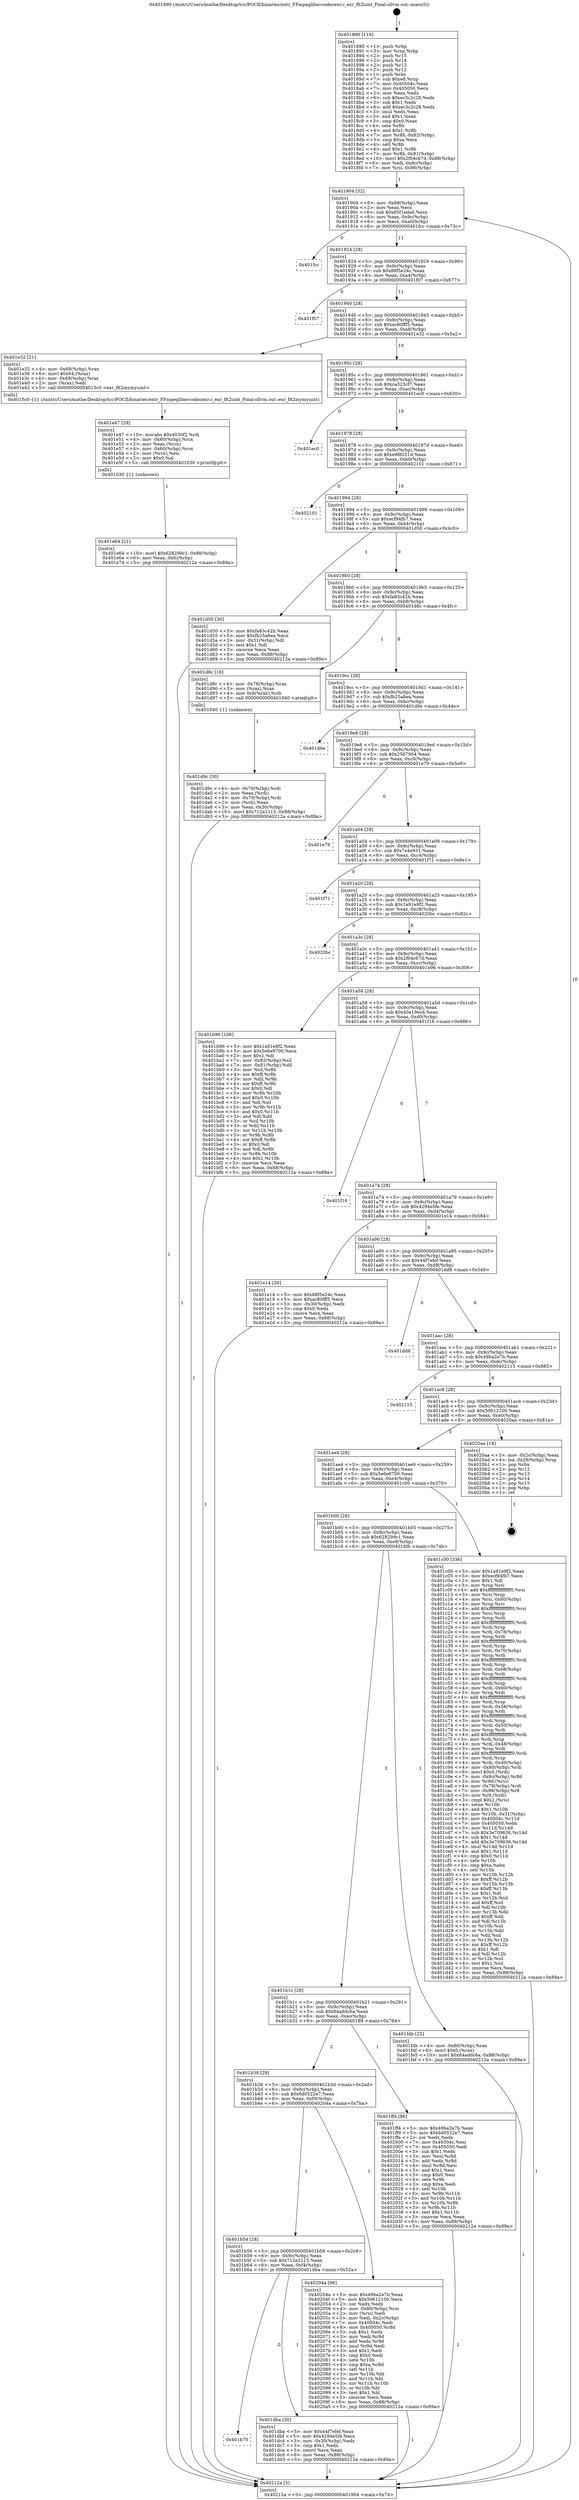 digraph "0x401890" {
  label = "0x401890 (/mnt/c/Users/mathe/Desktop/tcc/POCII/binaries/extr_FFmpeglibavcodecexr.c_exr_flt2uint_Final-ollvm.out::main(0))"
  labelloc = "t"
  node[shape=record]

  Entry [label="",width=0.3,height=0.3,shape=circle,fillcolor=black,style=filled]
  "0x401904" [label="{
     0x401904 [32]\l
     | [instrs]\l
     &nbsp;&nbsp;0x401904 \<+6\>: mov -0x88(%rbp),%eax\l
     &nbsp;&nbsp;0x40190a \<+2\>: mov %eax,%ecx\l
     &nbsp;&nbsp;0x40190c \<+6\>: sub $0x85f1eda0,%ecx\l
     &nbsp;&nbsp;0x401912 \<+6\>: mov %eax,-0x9c(%rbp)\l
     &nbsp;&nbsp;0x401918 \<+6\>: mov %ecx,-0xa0(%rbp)\l
     &nbsp;&nbsp;0x40191e \<+6\>: je 0000000000401fcc \<main+0x73c\>\l
  }"]
  "0x401fcc" [label="{
     0x401fcc\l
  }", style=dashed]
  "0x401924" [label="{
     0x401924 [28]\l
     | [instrs]\l
     &nbsp;&nbsp;0x401924 \<+5\>: jmp 0000000000401929 \<main+0x99\>\l
     &nbsp;&nbsp;0x401929 \<+6\>: mov -0x9c(%rbp),%eax\l
     &nbsp;&nbsp;0x40192f \<+5\>: sub $0x88f5e24c,%eax\l
     &nbsp;&nbsp;0x401934 \<+6\>: mov %eax,-0xa4(%rbp)\l
     &nbsp;&nbsp;0x40193a \<+6\>: je 0000000000401f07 \<main+0x677\>\l
  }"]
  Exit [label="",width=0.3,height=0.3,shape=circle,fillcolor=black,style=filled,peripheries=2]
  "0x401f07" [label="{
     0x401f07\l
  }", style=dashed]
  "0x401940" [label="{
     0x401940 [28]\l
     | [instrs]\l
     &nbsp;&nbsp;0x401940 \<+5\>: jmp 0000000000401945 \<main+0xb5\>\l
     &nbsp;&nbsp;0x401945 \<+6\>: mov -0x9c(%rbp),%eax\l
     &nbsp;&nbsp;0x40194b \<+5\>: sub $0xac80fff5,%eax\l
     &nbsp;&nbsp;0x401950 \<+6\>: mov %eax,-0xa8(%rbp)\l
     &nbsp;&nbsp;0x401956 \<+6\>: je 0000000000401e32 \<main+0x5a2\>\l
  }"]
  "0x401e64" [label="{
     0x401e64 [21]\l
     | [instrs]\l
     &nbsp;&nbsp;0x401e64 \<+10\>: movl $0x628299c1,-0x88(%rbp)\l
     &nbsp;&nbsp;0x401e6e \<+6\>: mov %eax,-0xfc(%rbp)\l
     &nbsp;&nbsp;0x401e74 \<+5\>: jmp 000000000040212a \<main+0x89a\>\l
  }"]
  "0x401e32" [label="{
     0x401e32 [21]\l
     | [instrs]\l
     &nbsp;&nbsp;0x401e32 \<+4\>: mov -0x68(%rbp),%rax\l
     &nbsp;&nbsp;0x401e36 \<+6\>: movl $0x64,(%rax)\l
     &nbsp;&nbsp;0x401e3c \<+4\>: mov -0x68(%rbp),%rax\l
     &nbsp;&nbsp;0x401e40 \<+2\>: mov (%rax),%edi\l
     &nbsp;&nbsp;0x401e42 \<+5\>: call 00000000004015c0 \<exr_flt2mymyuint\>\l
     | [calls]\l
     &nbsp;&nbsp;0x4015c0 \{1\} (/mnt/c/Users/mathe/Desktop/tcc/POCII/binaries/extr_FFmpeglibavcodecexr.c_exr_flt2uint_Final-ollvm.out::exr_flt2mymyuint)\l
  }"]
  "0x40195c" [label="{
     0x40195c [28]\l
     | [instrs]\l
     &nbsp;&nbsp;0x40195c \<+5\>: jmp 0000000000401961 \<main+0xd1\>\l
     &nbsp;&nbsp;0x401961 \<+6\>: mov -0x9c(%rbp),%eax\l
     &nbsp;&nbsp;0x401967 \<+5\>: sub $0xca323cf7,%eax\l
     &nbsp;&nbsp;0x40196c \<+6\>: mov %eax,-0xac(%rbp)\l
     &nbsp;&nbsp;0x401972 \<+6\>: je 0000000000401ec0 \<main+0x630\>\l
  }"]
  "0x401e47" [label="{
     0x401e47 [29]\l
     | [instrs]\l
     &nbsp;&nbsp;0x401e47 \<+10\>: movabs $0x4030f2,%rdi\l
     &nbsp;&nbsp;0x401e51 \<+4\>: mov -0x60(%rbp),%rcx\l
     &nbsp;&nbsp;0x401e55 \<+2\>: mov %eax,(%rcx)\l
     &nbsp;&nbsp;0x401e57 \<+4\>: mov -0x60(%rbp),%rcx\l
     &nbsp;&nbsp;0x401e5b \<+2\>: mov (%rcx),%esi\l
     &nbsp;&nbsp;0x401e5d \<+2\>: mov $0x0,%al\l
     &nbsp;&nbsp;0x401e5f \<+5\>: call 0000000000401030 \<printf@plt\>\l
     | [calls]\l
     &nbsp;&nbsp;0x401030 \{1\} (unknown)\l
  }"]
  "0x401ec0" [label="{
     0x401ec0\l
  }", style=dashed]
  "0x401978" [label="{
     0x401978 [28]\l
     | [instrs]\l
     &nbsp;&nbsp;0x401978 \<+5\>: jmp 000000000040197d \<main+0xed\>\l
     &nbsp;&nbsp;0x40197d \<+6\>: mov -0x9c(%rbp),%eax\l
     &nbsp;&nbsp;0x401983 \<+5\>: sub $0xe98f251d,%eax\l
     &nbsp;&nbsp;0x401988 \<+6\>: mov %eax,-0xb0(%rbp)\l
     &nbsp;&nbsp;0x40198e \<+6\>: je 0000000000402101 \<main+0x871\>\l
  }"]
  "0x401b70" [label="{
     0x401b70\l
  }", style=dashed]
  "0x402101" [label="{
     0x402101\l
  }", style=dashed]
  "0x401994" [label="{
     0x401994 [28]\l
     | [instrs]\l
     &nbsp;&nbsp;0x401994 \<+5\>: jmp 0000000000401999 \<main+0x109\>\l
     &nbsp;&nbsp;0x401999 \<+6\>: mov -0x9c(%rbp),%eax\l
     &nbsp;&nbsp;0x40199f \<+5\>: sub $0xecf94fb7,%eax\l
     &nbsp;&nbsp;0x4019a4 \<+6\>: mov %eax,-0xb4(%rbp)\l
     &nbsp;&nbsp;0x4019aa \<+6\>: je 0000000000401d50 \<main+0x4c0\>\l
  }"]
  "0x401dba" [label="{
     0x401dba [30]\l
     | [instrs]\l
     &nbsp;&nbsp;0x401dba \<+5\>: mov $0x44f7efef,%eax\l
     &nbsp;&nbsp;0x401dbf \<+5\>: mov $0x4294e5fe,%ecx\l
     &nbsp;&nbsp;0x401dc4 \<+3\>: mov -0x30(%rbp),%edx\l
     &nbsp;&nbsp;0x401dc7 \<+3\>: cmp $0x1,%edx\l
     &nbsp;&nbsp;0x401dca \<+3\>: cmovl %ecx,%eax\l
     &nbsp;&nbsp;0x401dcd \<+6\>: mov %eax,-0x88(%rbp)\l
     &nbsp;&nbsp;0x401dd3 \<+5\>: jmp 000000000040212a \<main+0x89a\>\l
  }"]
  "0x401d50" [label="{
     0x401d50 [30]\l
     | [instrs]\l
     &nbsp;&nbsp;0x401d50 \<+5\>: mov $0xfa83c42b,%eax\l
     &nbsp;&nbsp;0x401d55 \<+5\>: mov $0xfb25a8ea,%ecx\l
     &nbsp;&nbsp;0x401d5a \<+3\>: mov -0x31(%rbp),%dl\l
     &nbsp;&nbsp;0x401d5d \<+3\>: test $0x1,%dl\l
     &nbsp;&nbsp;0x401d60 \<+3\>: cmovne %ecx,%eax\l
     &nbsp;&nbsp;0x401d63 \<+6\>: mov %eax,-0x88(%rbp)\l
     &nbsp;&nbsp;0x401d69 \<+5\>: jmp 000000000040212a \<main+0x89a\>\l
  }"]
  "0x4019b0" [label="{
     0x4019b0 [28]\l
     | [instrs]\l
     &nbsp;&nbsp;0x4019b0 \<+5\>: jmp 00000000004019b5 \<main+0x125\>\l
     &nbsp;&nbsp;0x4019b5 \<+6\>: mov -0x9c(%rbp),%eax\l
     &nbsp;&nbsp;0x4019bb \<+5\>: sub $0xfa83c42b,%eax\l
     &nbsp;&nbsp;0x4019c0 \<+6\>: mov %eax,-0xb8(%rbp)\l
     &nbsp;&nbsp;0x4019c6 \<+6\>: je 0000000000401d8c \<main+0x4fc\>\l
  }"]
  "0x401b54" [label="{
     0x401b54 [28]\l
     | [instrs]\l
     &nbsp;&nbsp;0x401b54 \<+5\>: jmp 0000000000401b59 \<main+0x2c9\>\l
     &nbsp;&nbsp;0x401b59 \<+6\>: mov -0x9c(%rbp),%eax\l
     &nbsp;&nbsp;0x401b5f \<+5\>: sub $0x712e2115,%eax\l
     &nbsp;&nbsp;0x401b64 \<+6\>: mov %eax,-0xf4(%rbp)\l
     &nbsp;&nbsp;0x401b6a \<+6\>: je 0000000000401dba \<main+0x52a\>\l
  }"]
  "0x401d8c" [label="{
     0x401d8c [16]\l
     | [instrs]\l
     &nbsp;&nbsp;0x401d8c \<+4\>: mov -0x78(%rbp),%rax\l
     &nbsp;&nbsp;0x401d90 \<+3\>: mov (%rax),%rax\l
     &nbsp;&nbsp;0x401d93 \<+4\>: mov 0x8(%rax),%rdi\l
     &nbsp;&nbsp;0x401d97 \<+5\>: call 0000000000401040 \<atoi@plt\>\l
     | [calls]\l
     &nbsp;&nbsp;0x401040 \{1\} (unknown)\l
  }"]
  "0x4019cc" [label="{
     0x4019cc [28]\l
     | [instrs]\l
     &nbsp;&nbsp;0x4019cc \<+5\>: jmp 00000000004019d1 \<main+0x141\>\l
     &nbsp;&nbsp;0x4019d1 \<+6\>: mov -0x9c(%rbp),%eax\l
     &nbsp;&nbsp;0x4019d7 \<+5\>: sub $0xfb25a8ea,%eax\l
     &nbsp;&nbsp;0x4019dc \<+6\>: mov %eax,-0xbc(%rbp)\l
     &nbsp;&nbsp;0x4019e2 \<+6\>: je 0000000000401d6e \<main+0x4de\>\l
  }"]
  "0x40204a" [label="{
     0x40204a [96]\l
     | [instrs]\l
     &nbsp;&nbsp;0x40204a \<+5\>: mov $0x49ba2e7b,%eax\l
     &nbsp;&nbsp;0x40204f \<+5\>: mov $0x50612100,%ecx\l
     &nbsp;&nbsp;0x402054 \<+2\>: xor %edx,%edx\l
     &nbsp;&nbsp;0x402056 \<+4\>: mov -0x80(%rbp),%rsi\l
     &nbsp;&nbsp;0x40205a \<+2\>: mov (%rsi),%edi\l
     &nbsp;&nbsp;0x40205c \<+3\>: mov %edi,-0x2c(%rbp)\l
     &nbsp;&nbsp;0x40205f \<+7\>: mov 0x40504c,%edi\l
     &nbsp;&nbsp;0x402066 \<+8\>: mov 0x405050,%r8d\l
     &nbsp;&nbsp;0x40206e \<+3\>: sub $0x1,%edx\l
     &nbsp;&nbsp;0x402071 \<+3\>: mov %edi,%r9d\l
     &nbsp;&nbsp;0x402074 \<+3\>: add %edx,%r9d\l
     &nbsp;&nbsp;0x402077 \<+4\>: imul %r9d,%edi\l
     &nbsp;&nbsp;0x40207b \<+3\>: and $0x1,%edi\l
     &nbsp;&nbsp;0x40207e \<+3\>: cmp $0x0,%edi\l
     &nbsp;&nbsp;0x402081 \<+4\>: sete %r10b\l
     &nbsp;&nbsp;0x402085 \<+4\>: cmp $0xa,%r8d\l
     &nbsp;&nbsp;0x402089 \<+4\>: setl %r11b\l
     &nbsp;&nbsp;0x40208d \<+3\>: mov %r10b,%bl\l
     &nbsp;&nbsp;0x402090 \<+3\>: and %r11b,%bl\l
     &nbsp;&nbsp;0x402093 \<+3\>: xor %r11b,%r10b\l
     &nbsp;&nbsp;0x402096 \<+3\>: or %r10b,%bl\l
     &nbsp;&nbsp;0x402099 \<+3\>: test $0x1,%bl\l
     &nbsp;&nbsp;0x40209c \<+3\>: cmovne %ecx,%eax\l
     &nbsp;&nbsp;0x40209f \<+6\>: mov %eax,-0x88(%rbp)\l
     &nbsp;&nbsp;0x4020a5 \<+5\>: jmp 000000000040212a \<main+0x89a\>\l
  }"]
  "0x401d6e" [label="{
     0x401d6e\l
  }", style=dashed]
  "0x4019e8" [label="{
     0x4019e8 [28]\l
     | [instrs]\l
     &nbsp;&nbsp;0x4019e8 \<+5\>: jmp 00000000004019ed \<main+0x15d\>\l
     &nbsp;&nbsp;0x4019ed \<+6\>: mov -0x9c(%rbp),%eax\l
     &nbsp;&nbsp;0x4019f3 \<+5\>: sub $0x2567904,%eax\l
     &nbsp;&nbsp;0x4019f8 \<+6\>: mov %eax,-0xc0(%rbp)\l
     &nbsp;&nbsp;0x4019fe \<+6\>: je 0000000000401e79 \<main+0x5e9\>\l
  }"]
  "0x401b38" [label="{
     0x401b38 [28]\l
     | [instrs]\l
     &nbsp;&nbsp;0x401b38 \<+5\>: jmp 0000000000401b3d \<main+0x2ad\>\l
     &nbsp;&nbsp;0x401b3d \<+6\>: mov -0x9c(%rbp),%eax\l
     &nbsp;&nbsp;0x401b43 \<+5\>: sub $0x6d0522e7,%eax\l
     &nbsp;&nbsp;0x401b48 \<+6\>: mov %eax,-0xf0(%rbp)\l
     &nbsp;&nbsp;0x401b4e \<+6\>: je 000000000040204a \<main+0x7ba\>\l
  }"]
  "0x401e79" [label="{
     0x401e79\l
  }", style=dashed]
  "0x401a04" [label="{
     0x401a04 [28]\l
     | [instrs]\l
     &nbsp;&nbsp;0x401a04 \<+5\>: jmp 0000000000401a09 \<main+0x179\>\l
     &nbsp;&nbsp;0x401a09 \<+6\>: mov -0x9c(%rbp),%eax\l
     &nbsp;&nbsp;0x401a0f \<+5\>: sub $0x7e4e931,%eax\l
     &nbsp;&nbsp;0x401a14 \<+6\>: mov %eax,-0xc4(%rbp)\l
     &nbsp;&nbsp;0x401a1a \<+6\>: je 0000000000401f71 \<main+0x6e1\>\l
  }"]
  "0x401ff4" [label="{
     0x401ff4 [86]\l
     | [instrs]\l
     &nbsp;&nbsp;0x401ff4 \<+5\>: mov $0x49ba2e7b,%eax\l
     &nbsp;&nbsp;0x401ff9 \<+5\>: mov $0x6d0522e7,%ecx\l
     &nbsp;&nbsp;0x401ffe \<+2\>: xor %edx,%edx\l
     &nbsp;&nbsp;0x402000 \<+7\>: mov 0x40504c,%esi\l
     &nbsp;&nbsp;0x402007 \<+7\>: mov 0x405050,%edi\l
     &nbsp;&nbsp;0x40200e \<+3\>: sub $0x1,%edx\l
     &nbsp;&nbsp;0x402011 \<+3\>: mov %esi,%r8d\l
     &nbsp;&nbsp;0x402014 \<+3\>: add %edx,%r8d\l
     &nbsp;&nbsp;0x402017 \<+4\>: imul %r8d,%esi\l
     &nbsp;&nbsp;0x40201b \<+3\>: and $0x1,%esi\l
     &nbsp;&nbsp;0x40201e \<+3\>: cmp $0x0,%esi\l
     &nbsp;&nbsp;0x402021 \<+4\>: sete %r9b\l
     &nbsp;&nbsp;0x402025 \<+3\>: cmp $0xa,%edi\l
     &nbsp;&nbsp;0x402028 \<+4\>: setl %r10b\l
     &nbsp;&nbsp;0x40202c \<+3\>: mov %r9b,%r11b\l
     &nbsp;&nbsp;0x40202f \<+3\>: and %r10b,%r11b\l
     &nbsp;&nbsp;0x402032 \<+3\>: xor %r10b,%r9b\l
     &nbsp;&nbsp;0x402035 \<+3\>: or %r9b,%r11b\l
     &nbsp;&nbsp;0x402038 \<+4\>: test $0x1,%r11b\l
     &nbsp;&nbsp;0x40203c \<+3\>: cmovne %ecx,%eax\l
     &nbsp;&nbsp;0x40203f \<+6\>: mov %eax,-0x88(%rbp)\l
     &nbsp;&nbsp;0x402045 \<+5\>: jmp 000000000040212a \<main+0x89a\>\l
  }"]
  "0x401f71" [label="{
     0x401f71\l
  }", style=dashed]
  "0x401a20" [label="{
     0x401a20 [28]\l
     | [instrs]\l
     &nbsp;&nbsp;0x401a20 \<+5\>: jmp 0000000000401a25 \<main+0x195\>\l
     &nbsp;&nbsp;0x401a25 \<+6\>: mov -0x9c(%rbp),%eax\l
     &nbsp;&nbsp;0x401a2b \<+5\>: sub $0x1a91e9f2,%eax\l
     &nbsp;&nbsp;0x401a30 \<+6\>: mov %eax,-0xc8(%rbp)\l
     &nbsp;&nbsp;0x401a36 \<+6\>: je 00000000004020bc \<main+0x82c\>\l
  }"]
  "0x401b1c" [label="{
     0x401b1c [28]\l
     | [instrs]\l
     &nbsp;&nbsp;0x401b1c \<+5\>: jmp 0000000000401b21 \<main+0x291\>\l
     &nbsp;&nbsp;0x401b21 \<+6\>: mov -0x9c(%rbp),%eax\l
     &nbsp;&nbsp;0x401b27 \<+5\>: sub $0x64addc6a,%eax\l
     &nbsp;&nbsp;0x401b2c \<+6\>: mov %eax,-0xec(%rbp)\l
     &nbsp;&nbsp;0x401b32 \<+6\>: je 0000000000401ff4 \<main+0x764\>\l
  }"]
  "0x4020bc" [label="{
     0x4020bc\l
  }", style=dashed]
  "0x401a3c" [label="{
     0x401a3c [28]\l
     | [instrs]\l
     &nbsp;&nbsp;0x401a3c \<+5\>: jmp 0000000000401a41 \<main+0x1b1\>\l
     &nbsp;&nbsp;0x401a41 \<+6\>: mov -0x9c(%rbp),%eax\l
     &nbsp;&nbsp;0x401a47 \<+5\>: sub $0x2f04c67d,%eax\l
     &nbsp;&nbsp;0x401a4c \<+6\>: mov %eax,-0xcc(%rbp)\l
     &nbsp;&nbsp;0x401a52 \<+6\>: je 0000000000401b96 \<main+0x306\>\l
  }"]
  "0x401fdb" [label="{
     0x401fdb [25]\l
     | [instrs]\l
     &nbsp;&nbsp;0x401fdb \<+4\>: mov -0x80(%rbp),%rax\l
     &nbsp;&nbsp;0x401fdf \<+6\>: movl $0x0,(%rax)\l
     &nbsp;&nbsp;0x401fe5 \<+10\>: movl $0x64addc6a,-0x88(%rbp)\l
     &nbsp;&nbsp;0x401fef \<+5\>: jmp 000000000040212a \<main+0x89a\>\l
  }"]
  "0x401b96" [label="{
     0x401b96 [106]\l
     | [instrs]\l
     &nbsp;&nbsp;0x401b96 \<+5\>: mov $0x1a91e9f2,%eax\l
     &nbsp;&nbsp;0x401b9b \<+5\>: mov $0x5e6e9700,%ecx\l
     &nbsp;&nbsp;0x401ba0 \<+2\>: mov $0x1,%dl\l
     &nbsp;&nbsp;0x401ba2 \<+7\>: mov -0x82(%rbp),%sil\l
     &nbsp;&nbsp;0x401ba9 \<+7\>: mov -0x81(%rbp),%dil\l
     &nbsp;&nbsp;0x401bb0 \<+3\>: mov %sil,%r8b\l
     &nbsp;&nbsp;0x401bb3 \<+4\>: xor $0xff,%r8b\l
     &nbsp;&nbsp;0x401bb7 \<+3\>: mov %dil,%r9b\l
     &nbsp;&nbsp;0x401bba \<+4\>: xor $0xff,%r9b\l
     &nbsp;&nbsp;0x401bbe \<+3\>: xor $0x0,%dl\l
     &nbsp;&nbsp;0x401bc1 \<+3\>: mov %r8b,%r10b\l
     &nbsp;&nbsp;0x401bc4 \<+4\>: and $0x0,%r10b\l
     &nbsp;&nbsp;0x401bc8 \<+3\>: and %dl,%sil\l
     &nbsp;&nbsp;0x401bcb \<+3\>: mov %r9b,%r11b\l
     &nbsp;&nbsp;0x401bce \<+4\>: and $0x0,%r11b\l
     &nbsp;&nbsp;0x401bd2 \<+3\>: and %dl,%dil\l
     &nbsp;&nbsp;0x401bd5 \<+3\>: or %sil,%r10b\l
     &nbsp;&nbsp;0x401bd8 \<+3\>: or %dil,%r11b\l
     &nbsp;&nbsp;0x401bdb \<+3\>: xor %r11b,%r10b\l
     &nbsp;&nbsp;0x401bde \<+3\>: or %r9b,%r8b\l
     &nbsp;&nbsp;0x401be1 \<+4\>: xor $0xff,%r8b\l
     &nbsp;&nbsp;0x401be5 \<+3\>: or $0x0,%dl\l
     &nbsp;&nbsp;0x401be8 \<+3\>: and %dl,%r8b\l
     &nbsp;&nbsp;0x401beb \<+3\>: or %r8b,%r10b\l
     &nbsp;&nbsp;0x401bee \<+4\>: test $0x1,%r10b\l
     &nbsp;&nbsp;0x401bf2 \<+3\>: cmovne %ecx,%eax\l
     &nbsp;&nbsp;0x401bf5 \<+6\>: mov %eax,-0x88(%rbp)\l
     &nbsp;&nbsp;0x401bfb \<+5\>: jmp 000000000040212a \<main+0x89a\>\l
  }"]
  "0x401a58" [label="{
     0x401a58 [28]\l
     | [instrs]\l
     &nbsp;&nbsp;0x401a58 \<+5\>: jmp 0000000000401a5d \<main+0x1cd\>\l
     &nbsp;&nbsp;0x401a5d \<+6\>: mov -0x9c(%rbp),%eax\l
     &nbsp;&nbsp;0x401a63 \<+5\>: sub $0x40a19ecd,%eax\l
     &nbsp;&nbsp;0x401a68 \<+6\>: mov %eax,-0xd0(%rbp)\l
     &nbsp;&nbsp;0x401a6e \<+6\>: je 0000000000401f16 \<main+0x686\>\l
  }"]
  "0x40212a" [label="{
     0x40212a [5]\l
     | [instrs]\l
     &nbsp;&nbsp;0x40212a \<+5\>: jmp 0000000000401904 \<main+0x74\>\l
  }"]
  "0x401890" [label="{
     0x401890 [116]\l
     | [instrs]\l
     &nbsp;&nbsp;0x401890 \<+1\>: push %rbp\l
     &nbsp;&nbsp;0x401891 \<+3\>: mov %rsp,%rbp\l
     &nbsp;&nbsp;0x401894 \<+2\>: push %r15\l
     &nbsp;&nbsp;0x401896 \<+2\>: push %r14\l
     &nbsp;&nbsp;0x401898 \<+2\>: push %r13\l
     &nbsp;&nbsp;0x40189a \<+2\>: push %r12\l
     &nbsp;&nbsp;0x40189c \<+1\>: push %rbx\l
     &nbsp;&nbsp;0x40189d \<+7\>: sub $0xe8,%rsp\l
     &nbsp;&nbsp;0x4018a4 \<+7\>: mov 0x40504c,%eax\l
     &nbsp;&nbsp;0x4018ab \<+7\>: mov 0x405050,%ecx\l
     &nbsp;&nbsp;0x4018b2 \<+2\>: mov %eax,%edx\l
     &nbsp;&nbsp;0x4018b4 \<+6\>: sub $0xec3c2c28,%edx\l
     &nbsp;&nbsp;0x4018ba \<+3\>: sub $0x1,%edx\l
     &nbsp;&nbsp;0x4018bd \<+6\>: add $0xec3c2c28,%edx\l
     &nbsp;&nbsp;0x4018c3 \<+3\>: imul %edx,%eax\l
     &nbsp;&nbsp;0x4018c6 \<+3\>: and $0x1,%eax\l
     &nbsp;&nbsp;0x4018c9 \<+3\>: cmp $0x0,%eax\l
     &nbsp;&nbsp;0x4018cc \<+4\>: sete %r8b\l
     &nbsp;&nbsp;0x4018d0 \<+4\>: and $0x1,%r8b\l
     &nbsp;&nbsp;0x4018d4 \<+7\>: mov %r8b,-0x82(%rbp)\l
     &nbsp;&nbsp;0x4018db \<+3\>: cmp $0xa,%ecx\l
     &nbsp;&nbsp;0x4018de \<+4\>: setl %r8b\l
     &nbsp;&nbsp;0x4018e2 \<+4\>: and $0x1,%r8b\l
     &nbsp;&nbsp;0x4018e6 \<+7\>: mov %r8b,-0x81(%rbp)\l
     &nbsp;&nbsp;0x4018ed \<+10\>: movl $0x2f04c67d,-0x88(%rbp)\l
     &nbsp;&nbsp;0x4018f7 \<+6\>: mov %edi,-0x8c(%rbp)\l
     &nbsp;&nbsp;0x4018fd \<+7\>: mov %rsi,-0x98(%rbp)\l
  }"]
  "0x401d9c" [label="{
     0x401d9c [30]\l
     | [instrs]\l
     &nbsp;&nbsp;0x401d9c \<+4\>: mov -0x70(%rbp),%rdi\l
     &nbsp;&nbsp;0x401da0 \<+2\>: mov %eax,(%rdi)\l
     &nbsp;&nbsp;0x401da2 \<+4\>: mov -0x70(%rbp),%rdi\l
     &nbsp;&nbsp;0x401da6 \<+2\>: mov (%rdi),%eax\l
     &nbsp;&nbsp;0x401da8 \<+3\>: mov %eax,-0x30(%rbp)\l
     &nbsp;&nbsp;0x401dab \<+10\>: movl $0x712e2115,-0x88(%rbp)\l
     &nbsp;&nbsp;0x401db5 \<+5\>: jmp 000000000040212a \<main+0x89a\>\l
  }"]
  "0x401f16" [label="{
     0x401f16\l
  }", style=dashed]
  "0x401a74" [label="{
     0x401a74 [28]\l
     | [instrs]\l
     &nbsp;&nbsp;0x401a74 \<+5\>: jmp 0000000000401a79 \<main+0x1e9\>\l
     &nbsp;&nbsp;0x401a79 \<+6\>: mov -0x9c(%rbp),%eax\l
     &nbsp;&nbsp;0x401a7f \<+5\>: sub $0x4294e5fe,%eax\l
     &nbsp;&nbsp;0x401a84 \<+6\>: mov %eax,-0xd4(%rbp)\l
     &nbsp;&nbsp;0x401a8a \<+6\>: je 0000000000401e14 \<main+0x584\>\l
  }"]
  "0x401b00" [label="{
     0x401b00 [28]\l
     | [instrs]\l
     &nbsp;&nbsp;0x401b00 \<+5\>: jmp 0000000000401b05 \<main+0x275\>\l
     &nbsp;&nbsp;0x401b05 \<+6\>: mov -0x9c(%rbp),%eax\l
     &nbsp;&nbsp;0x401b0b \<+5\>: sub $0x628299c1,%eax\l
     &nbsp;&nbsp;0x401b10 \<+6\>: mov %eax,-0xe8(%rbp)\l
     &nbsp;&nbsp;0x401b16 \<+6\>: je 0000000000401fdb \<main+0x74b\>\l
  }"]
  "0x401e14" [label="{
     0x401e14 [30]\l
     | [instrs]\l
     &nbsp;&nbsp;0x401e14 \<+5\>: mov $0x88f5e24c,%eax\l
     &nbsp;&nbsp;0x401e19 \<+5\>: mov $0xac80fff5,%ecx\l
     &nbsp;&nbsp;0x401e1e \<+3\>: mov -0x30(%rbp),%edx\l
     &nbsp;&nbsp;0x401e21 \<+3\>: cmp $0x0,%edx\l
     &nbsp;&nbsp;0x401e24 \<+3\>: cmove %ecx,%eax\l
     &nbsp;&nbsp;0x401e27 \<+6\>: mov %eax,-0x88(%rbp)\l
     &nbsp;&nbsp;0x401e2d \<+5\>: jmp 000000000040212a \<main+0x89a\>\l
  }"]
  "0x401a90" [label="{
     0x401a90 [28]\l
     | [instrs]\l
     &nbsp;&nbsp;0x401a90 \<+5\>: jmp 0000000000401a95 \<main+0x205\>\l
     &nbsp;&nbsp;0x401a95 \<+6\>: mov -0x9c(%rbp),%eax\l
     &nbsp;&nbsp;0x401a9b \<+5\>: sub $0x44f7efef,%eax\l
     &nbsp;&nbsp;0x401aa0 \<+6\>: mov %eax,-0xd8(%rbp)\l
     &nbsp;&nbsp;0x401aa6 \<+6\>: je 0000000000401dd8 \<main+0x548\>\l
  }"]
  "0x401c00" [label="{
     0x401c00 [336]\l
     | [instrs]\l
     &nbsp;&nbsp;0x401c00 \<+5\>: mov $0x1a91e9f2,%eax\l
     &nbsp;&nbsp;0x401c05 \<+5\>: mov $0xecf94fb7,%ecx\l
     &nbsp;&nbsp;0x401c0a \<+2\>: mov $0x1,%dl\l
     &nbsp;&nbsp;0x401c0c \<+3\>: mov %rsp,%rsi\l
     &nbsp;&nbsp;0x401c0f \<+4\>: add $0xfffffffffffffff0,%rsi\l
     &nbsp;&nbsp;0x401c13 \<+3\>: mov %rsi,%rsp\l
     &nbsp;&nbsp;0x401c16 \<+4\>: mov %rsi,-0x80(%rbp)\l
     &nbsp;&nbsp;0x401c1a \<+3\>: mov %rsp,%rsi\l
     &nbsp;&nbsp;0x401c1d \<+4\>: add $0xfffffffffffffff0,%rsi\l
     &nbsp;&nbsp;0x401c21 \<+3\>: mov %rsi,%rsp\l
     &nbsp;&nbsp;0x401c24 \<+3\>: mov %rsp,%rdi\l
     &nbsp;&nbsp;0x401c27 \<+4\>: add $0xfffffffffffffff0,%rdi\l
     &nbsp;&nbsp;0x401c2b \<+3\>: mov %rdi,%rsp\l
     &nbsp;&nbsp;0x401c2e \<+4\>: mov %rdi,-0x78(%rbp)\l
     &nbsp;&nbsp;0x401c32 \<+3\>: mov %rsp,%rdi\l
     &nbsp;&nbsp;0x401c35 \<+4\>: add $0xfffffffffffffff0,%rdi\l
     &nbsp;&nbsp;0x401c39 \<+3\>: mov %rdi,%rsp\l
     &nbsp;&nbsp;0x401c3c \<+4\>: mov %rdi,-0x70(%rbp)\l
     &nbsp;&nbsp;0x401c40 \<+3\>: mov %rsp,%rdi\l
     &nbsp;&nbsp;0x401c43 \<+4\>: add $0xfffffffffffffff0,%rdi\l
     &nbsp;&nbsp;0x401c47 \<+3\>: mov %rdi,%rsp\l
     &nbsp;&nbsp;0x401c4a \<+4\>: mov %rdi,-0x68(%rbp)\l
     &nbsp;&nbsp;0x401c4e \<+3\>: mov %rsp,%rdi\l
     &nbsp;&nbsp;0x401c51 \<+4\>: add $0xfffffffffffffff0,%rdi\l
     &nbsp;&nbsp;0x401c55 \<+3\>: mov %rdi,%rsp\l
     &nbsp;&nbsp;0x401c58 \<+4\>: mov %rdi,-0x60(%rbp)\l
     &nbsp;&nbsp;0x401c5c \<+3\>: mov %rsp,%rdi\l
     &nbsp;&nbsp;0x401c5f \<+4\>: add $0xfffffffffffffff0,%rdi\l
     &nbsp;&nbsp;0x401c63 \<+3\>: mov %rdi,%rsp\l
     &nbsp;&nbsp;0x401c66 \<+4\>: mov %rdi,-0x58(%rbp)\l
     &nbsp;&nbsp;0x401c6a \<+3\>: mov %rsp,%rdi\l
     &nbsp;&nbsp;0x401c6d \<+4\>: add $0xfffffffffffffff0,%rdi\l
     &nbsp;&nbsp;0x401c71 \<+3\>: mov %rdi,%rsp\l
     &nbsp;&nbsp;0x401c74 \<+4\>: mov %rdi,-0x50(%rbp)\l
     &nbsp;&nbsp;0x401c78 \<+3\>: mov %rsp,%rdi\l
     &nbsp;&nbsp;0x401c7b \<+4\>: add $0xfffffffffffffff0,%rdi\l
     &nbsp;&nbsp;0x401c7f \<+3\>: mov %rdi,%rsp\l
     &nbsp;&nbsp;0x401c82 \<+4\>: mov %rdi,-0x48(%rbp)\l
     &nbsp;&nbsp;0x401c86 \<+3\>: mov %rsp,%rdi\l
     &nbsp;&nbsp;0x401c89 \<+4\>: add $0xfffffffffffffff0,%rdi\l
     &nbsp;&nbsp;0x401c8d \<+3\>: mov %rdi,%rsp\l
     &nbsp;&nbsp;0x401c90 \<+4\>: mov %rdi,-0x40(%rbp)\l
     &nbsp;&nbsp;0x401c94 \<+4\>: mov -0x80(%rbp),%rdi\l
     &nbsp;&nbsp;0x401c98 \<+6\>: movl $0x0,(%rdi)\l
     &nbsp;&nbsp;0x401c9e \<+7\>: mov -0x8c(%rbp),%r8d\l
     &nbsp;&nbsp;0x401ca5 \<+3\>: mov %r8d,(%rsi)\l
     &nbsp;&nbsp;0x401ca8 \<+4\>: mov -0x78(%rbp),%rdi\l
     &nbsp;&nbsp;0x401cac \<+7\>: mov -0x98(%rbp),%r9\l
     &nbsp;&nbsp;0x401cb3 \<+3\>: mov %r9,(%rdi)\l
     &nbsp;&nbsp;0x401cb6 \<+3\>: cmpl $0x2,(%rsi)\l
     &nbsp;&nbsp;0x401cb9 \<+4\>: setne %r10b\l
     &nbsp;&nbsp;0x401cbd \<+4\>: and $0x1,%r10b\l
     &nbsp;&nbsp;0x401cc1 \<+4\>: mov %r10b,-0x31(%rbp)\l
     &nbsp;&nbsp;0x401cc5 \<+8\>: mov 0x40504c,%r11d\l
     &nbsp;&nbsp;0x401ccd \<+7\>: mov 0x405050,%ebx\l
     &nbsp;&nbsp;0x401cd4 \<+3\>: mov %r11d,%r14d\l
     &nbsp;&nbsp;0x401cd7 \<+7\>: sub $0x3e709636,%r14d\l
     &nbsp;&nbsp;0x401cde \<+4\>: sub $0x1,%r14d\l
     &nbsp;&nbsp;0x401ce2 \<+7\>: add $0x3e709636,%r14d\l
     &nbsp;&nbsp;0x401ce9 \<+4\>: imul %r14d,%r11d\l
     &nbsp;&nbsp;0x401ced \<+4\>: and $0x1,%r11d\l
     &nbsp;&nbsp;0x401cf1 \<+4\>: cmp $0x0,%r11d\l
     &nbsp;&nbsp;0x401cf5 \<+4\>: sete %r10b\l
     &nbsp;&nbsp;0x401cf9 \<+3\>: cmp $0xa,%ebx\l
     &nbsp;&nbsp;0x401cfc \<+4\>: setl %r15b\l
     &nbsp;&nbsp;0x401d00 \<+3\>: mov %r10b,%r12b\l
     &nbsp;&nbsp;0x401d03 \<+4\>: xor $0xff,%r12b\l
     &nbsp;&nbsp;0x401d07 \<+3\>: mov %r15b,%r13b\l
     &nbsp;&nbsp;0x401d0a \<+4\>: xor $0xff,%r13b\l
     &nbsp;&nbsp;0x401d0e \<+3\>: xor $0x1,%dl\l
     &nbsp;&nbsp;0x401d11 \<+3\>: mov %r12b,%sil\l
     &nbsp;&nbsp;0x401d14 \<+4\>: and $0xff,%sil\l
     &nbsp;&nbsp;0x401d18 \<+3\>: and %dl,%r10b\l
     &nbsp;&nbsp;0x401d1b \<+3\>: mov %r13b,%dil\l
     &nbsp;&nbsp;0x401d1e \<+4\>: and $0xff,%dil\l
     &nbsp;&nbsp;0x401d22 \<+3\>: and %dl,%r15b\l
     &nbsp;&nbsp;0x401d25 \<+3\>: or %r10b,%sil\l
     &nbsp;&nbsp;0x401d28 \<+3\>: or %r15b,%dil\l
     &nbsp;&nbsp;0x401d2b \<+3\>: xor %dil,%sil\l
     &nbsp;&nbsp;0x401d2e \<+3\>: or %r13b,%r12b\l
     &nbsp;&nbsp;0x401d31 \<+4\>: xor $0xff,%r12b\l
     &nbsp;&nbsp;0x401d35 \<+3\>: or $0x1,%dl\l
     &nbsp;&nbsp;0x401d38 \<+3\>: and %dl,%r12b\l
     &nbsp;&nbsp;0x401d3b \<+3\>: or %r12b,%sil\l
     &nbsp;&nbsp;0x401d3e \<+4\>: test $0x1,%sil\l
     &nbsp;&nbsp;0x401d42 \<+3\>: cmovne %ecx,%eax\l
     &nbsp;&nbsp;0x401d45 \<+6\>: mov %eax,-0x88(%rbp)\l
     &nbsp;&nbsp;0x401d4b \<+5\>: jmp 000000000040212a \<main+0x89a\>\l
  }"]
  "0x401dd8" [label="{
     0x401dd8\l
  }", style=dashed]
  "0x401aac" [label="{
     0x401aac [28]\l
     | [instrs]\l
     &nbsp;&nbsp;0x401aac \<+5\>: jmp 0000000000401ab1 \<main+0x221\>\l
     &nbsp;&nbsp;0x401ab1 \<+6\>: mov -0x9c(%rbp),%eax\l
     &nbsp;&nbsp;0x401ab7 \<+5\>: sub $0x49ba2e7b,%eax\l
     &nbsp;&nbsp;0x401abc \<+6\>: mov %eax,-0xdc(%rbp)\l
     &nbsp;&nbsp;0x401ac2 \<+6\>: je 0000000000402115 \<main+0x885\>\l
  }"]
  "0x401ae4" [label="{
     0x401ae4 [28]\l
     | [instrs]\l
     &nbsp;&nbsp;0x401ae4 \<+5\>: jmp 0000000000401ae9 \<main+0x259\>\l
     &nbsp;&nbsp;0x401ae9 \<+6\>: mov -0x9c(%rbp),%eax\l
     &nbsp;&nbsp;0x401aef \<+5\>: sub $0x5e6e9700,%eax\l
     &nbsp;&nbsp;0x401af4 \<+6\>: mov %eax,-0xe4(%rbp)\l
     &nbsp;&nbsp;0x401afa \<+6\>: je 0000000000401c00 \<main+0x370\>\l
  }"]
  "0x402115" [label="{
     0x402115\l
  }", style=dashed]
  "0x401ac8" [label="{
     0x401ac8 [28]\l
     | [instrs]\l
     &nbsp;&nbsp;0x401ac8 \<+5\>: jmp 0000000000401acd \<main+0x23d\>\l
     &nbsp;&nbsp;0x401acd \<+6\>: mov -0x9c(%rbp),%eax\l
     &nbsp;&nbsp;0x401ad3 \<+5\>: sub $0x50612100,%eax\l
     &nbsp;&nbsp;0x401ad8 \<+6\>: mov %eax,-0xe0(%rbp)\l
     &nbsp;&nbsp;0x401ade \<+6\>: je 00000000004020aa \<main+0x81a\>\l
  }"]
  "0x4020aa" [label="{
     0x4020aa [18]\l
     | [instrs]\l
     &nbsp;&nbsp;0x4020aa \<+3\>: mov -0x2c(%rbp),%eax\l
     &nbsp;&nbsp;0x4020ad \<+4\>: lea -0x28(%rbp),%rsp\l
     &nbsp;&nbsp;0x4020b1 \<+1\>: pop %rbx\l
     &nbsp;&nbsp;0x4020b2 \<+2\>: pop %r12\l
     &nbsp;&nbsp;0x4020b4 \<+2\>: pop %r13\l
     &nbsp;&nbsp;0x4020b6 \<+2\>: pop %r14\l
     &nbsp;&nbsp;0x4020b8 \<+2\>: pop %r15\l
     &nbsp;&nbsp;0x4020ba \<+1\>: pop %rbp\l
     &nbsp;&nbsp;0x4020bb \<+1\>: ret\l
  }"]
  Entry -> "0x401890" [label=" 1"]
  "0x401904" -> "0x401fcc" [label=" 0"]
  "0x401904" -> "0x401924" [label=" 11"]
  "0x4020aa" -> Exit [label=" 1"]
  "0x401924" -> "0x401f07" [label=" 0"]
  "0x401924" -> "0x401940" [label=" 11"]
  "0x40204a" -> "0x40212a" [label=" 1"]
  "0x401940" -> "0x401e32" [label=" 1"]
  "0x401940" -> "0x40195c" [label=" 10"]
  "0x401ff4" -> "0x40212a" [label=" 1"]
  "0x40195c" -> "0x401ec0" [label=" 0"]
  "0x40195c" -> "0x401978" [label=" 10"]
  "0x401fdb" -> "0x40212a" [label=" 1"]
  "0x401978" -> "0x402101" [label=" 0"]
  "0x401978" -> "0x401994" [label=" 10"]
  "0x401e64" -> "0x40212a" [label=" 1"]
  "0x401994" -> "0x401d50" [label=" 1"]
  "0x401994" -> "0x4019b0" [label=" 9"]
  "0x401e47" -> "0x401e64" [label=" 1"]
  "0x4019b0" -> "0x401d8c" [label=" 1"]
  "0x4019b0" -> "0x4019cc" [label=" 8"]
  "0x401e14" -> "0x40212a" [label=" 1"]
  "0x4019cc" -> "0x401d6e" [label=" 0"]
  "0x4019cc" -> "0x4019e8" [label=" 8"]
  "0x401dba" -> "0x40212a" [label=" 1"]
  "0x4019e8" -> "0x401e79" [label=" 0"]
  "0x4019e8" -> "0x401a04" [label=" 8"]
  "0x401b54" -> "0x401dba" [label=" 1"]
  "0x401a04" -> "0x401f71" [label=" 0"]
  "0x401a04" -> "0x401a20" [label=" 8"]
  "0x401e32" -> "0x401e47" [label=" 1"]
  "0x401a20" -> "0x4020bc" [label=" 0"]
  "0x401a20" -> "0x401a3c" [label=" 8"]
  "0x401b38" -> "0x40204a" [label=" 1"]
  "0x401a3c" -> "0x401b96" [label=" 1"]
  "0x401a3c" -> "0x401a58" [label=" 7"]
  "0x401b96" -> "0x40212a" [label=" 1"]
  "0x401890" -> "0x401904" [label=" 1"]
  "0x40212a" -> "0x401904" [label=" 10"]
  "0x401b54" -> "0x401b70" [label=" 0"]
  "0x401a58" -> "0x401f16" [label=" 0"]
  "0x401a58" -> "0x401a74" [label=" 7"]
  "0x401b1c" -> "0x401ff4" [label=" 1"]
  "0x401a74" -> "0x401e14" [label=" 1"]
  "0x401a74" -> "0x401a90" [label=" 6"]
  "0x401b00" -> "0x401b1c" [label=" 3"]
  "0x401a90" -> "0x401dd8" [label=" 0"]
  "0x401a90" -> "0x401aac" [label=" 6"]
  "0x401b00" -> "0x401fdb" [label=" 1"]
  "0x401aac" -> "0x402115" [label=" 0"]
  "0x401aac" -> "0x401ac8" [label=" 6"]
  "0x401d9c" -> "0x40212a" [label=" 1"]
  "0x401ac8" -> "0x4020aa" [label=" 1"]
  "0x401ac8" -> "0x401ae4" [label=" 5"]
  "0x401b1c" -> "0x401b38" [label=" 2"]
  "0x401ae4" -> "0x401c00" [label=" 1"]
  "0x401ae4" -> "0x401b00" [label=" 4"]
  "0x401b38" -> "0x401b54" [label=" 1"]
  "0x401c00" -> "0x40212a" [label=" 1"]
  "0x401d50" -> "0x40212a" [label=" 1"]
  "0x401d8c" -> "0x401d9c" [label=" 1"]
}

